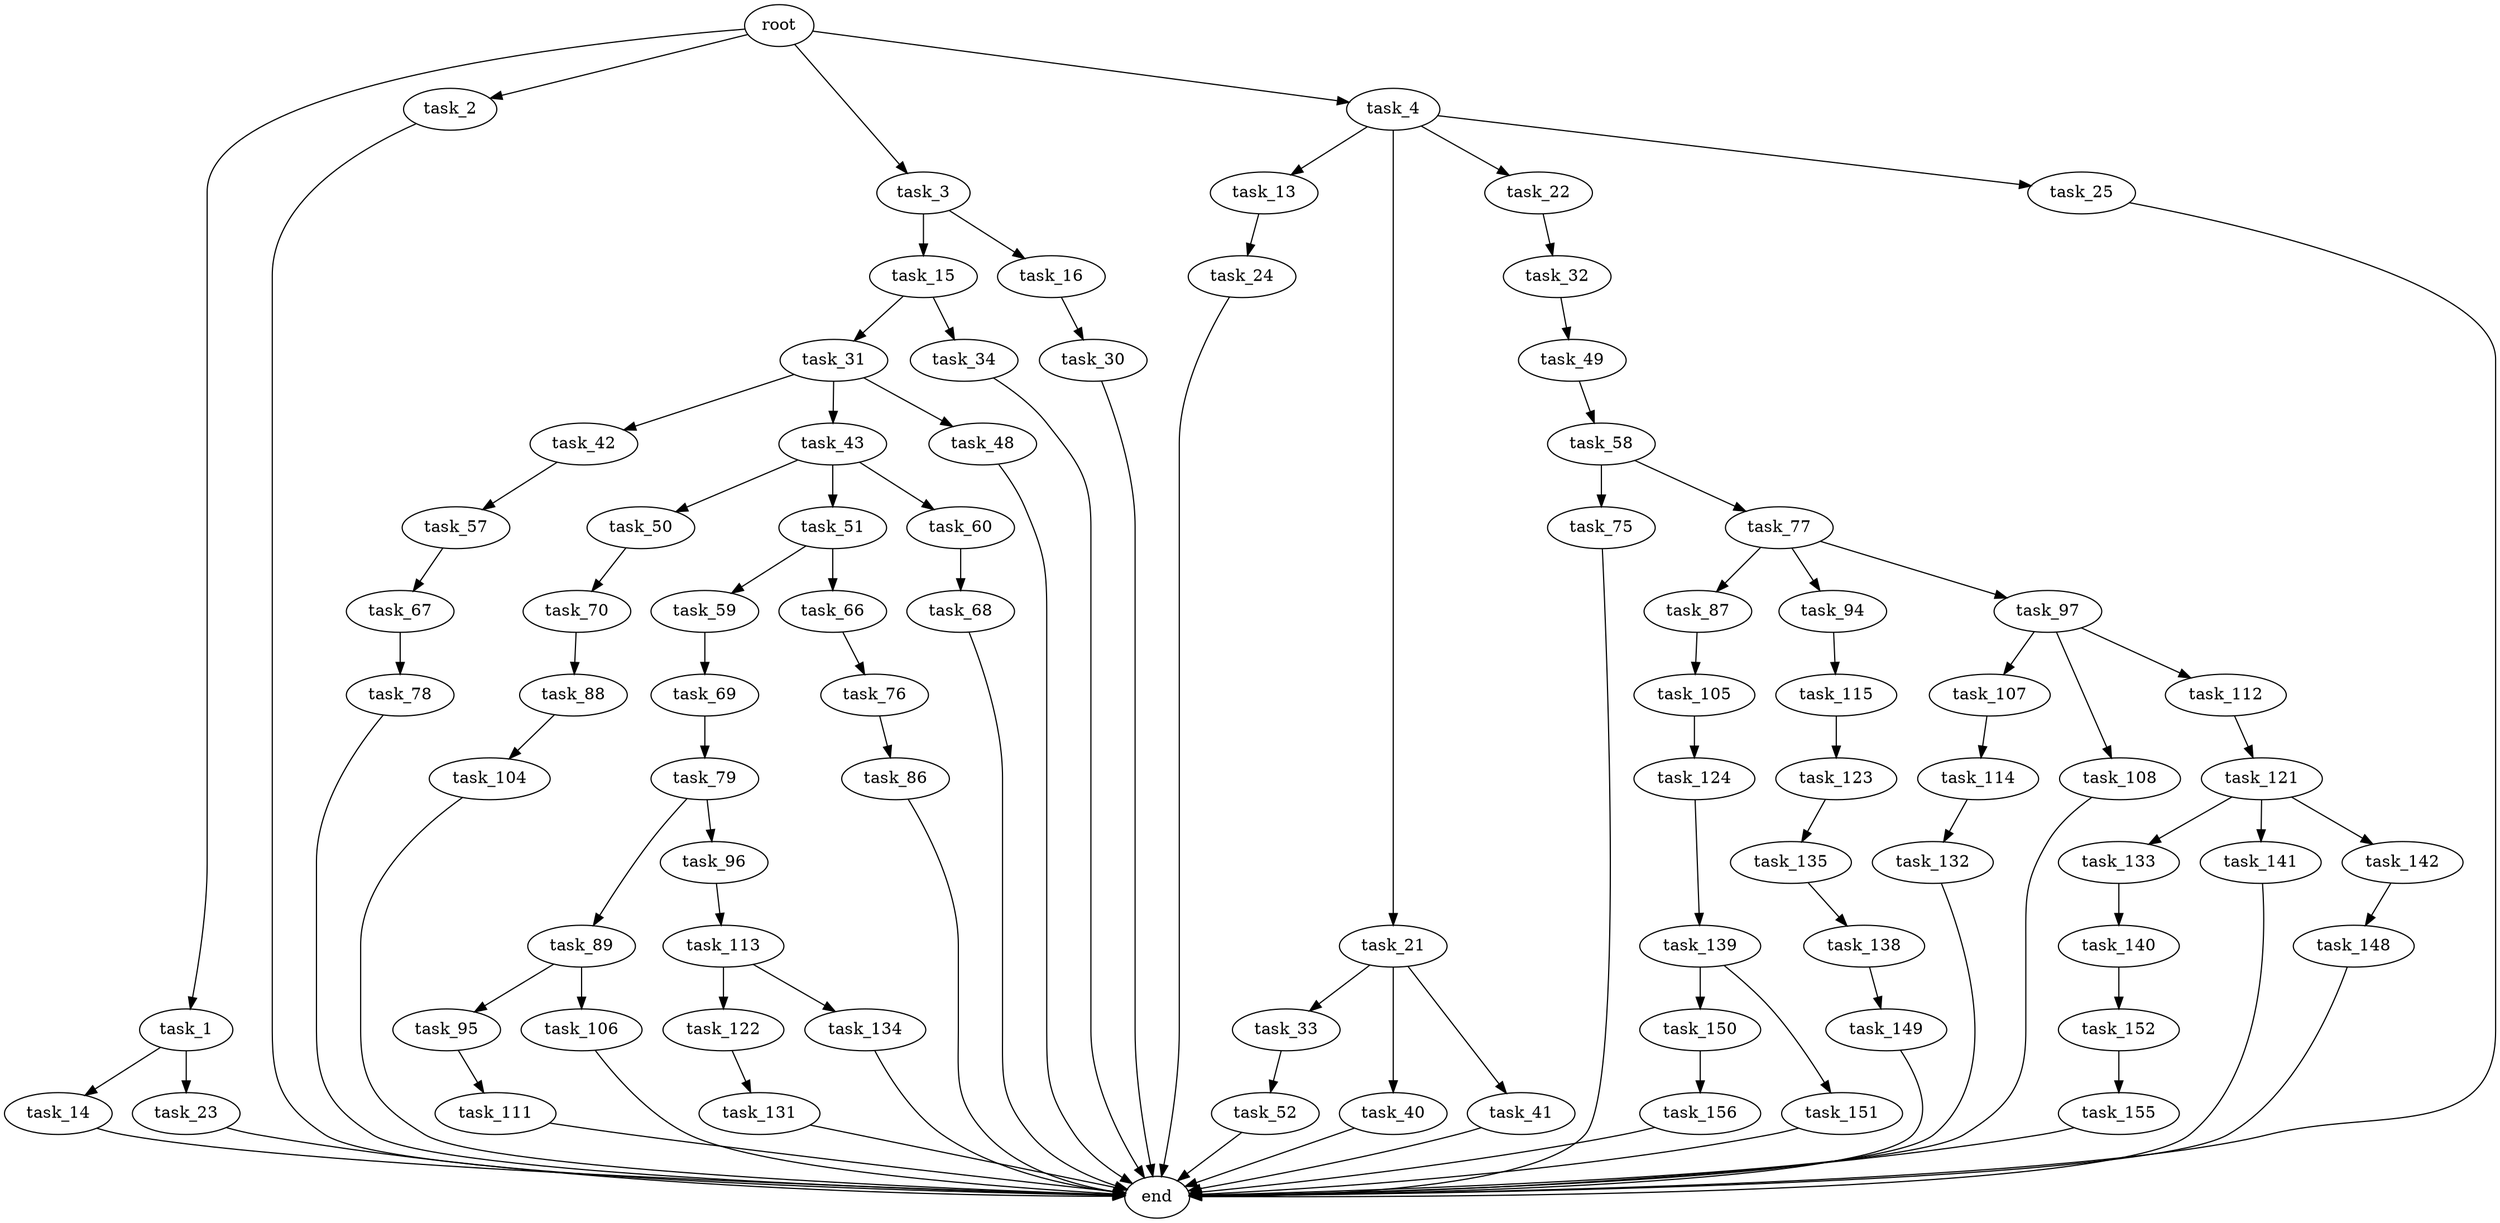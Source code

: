 digraph G {
  root [size="0.000000"];
  task_1 [size="524167489768.000000"];
  task_2 [size="49578813594.000000"];
  task_3 [size="29258722171.000000"];
  task_4 [size="172339006944.000000"];
  task_14 [size="549755813888.000000"];
  task_23 [size="31803382172.000000"];
  end [size="0.000000"];
  task_15 [size="99894662672.000000"];
  task_16 [size="68324447541.000000"];
  task_13 [size="433344819647.000000"];
  task_21 [size="7193822777.000000"];
  task_22 [size="134217728000.000000"];
  task_25 [size="23987827850.000000"];
  task_24 [size="549755813888.000000"];
  task_31 [size="231928233984.000000"];
  task_34 [size="16186916939.000000"];
  task_30 [size="134217728000.000000"];
  task_33 [size="3420881514.000000"];
  task_40 [size="28991029248.000000"];
  task_41 [size="17911665989.000000"];
  task_32 [size="422101705031.000000"];
  task_42 [size="464015139328.000000"];
  task_43 [size="110718522120.000000"];
  task_48 [size="513710997904.000000"];
  task_49 [size="413611017223.000000"];
  task_52 [size="1262698092.000000"];
  task_57 [size="34221015686.000000"];
  task_50 [size="1103562440377.000000"];
  task_51 [size="1073741824000.000000"];
  task_60 [size="3945151402.000000"];
  task_58 [size="112843191292.000000"];
  task_70 [size="72680206503.000000"];
  task_59 [size="438215807.000000"];
  task_66 [size="134217728000.000000"];
  task_67 [size="188520264687.000000"];
  task_75 [size="782757789696.000000"];
  task_77 [size="19540568630.000000"];
  task_69 [size="779901978687.000000"];
  task_68 [size="368293445632.000000"];
  task_76 [size="59400453538.000000"];
  task_78 [size="958871751640.000000"];
  task_79 [size="549755813888.000000"];
  task_88 [size="782757789696.000000"];
  task_86 [size="924730178156.000000"];
  task_87 [size="68719476736.000000"];
  task_94 [size="368293445632.000000"];
  task_97 [size="12498183548.000000"];
  task_89 [size="5659683090.000000"];
  task_96 [size="134217728000.000000"];
  task_105 [size="435497499988.000000"];
  task_104 [size="126979804800.000000"];
  task_95 [size="98108317765.000000"];
  task_106 [size="876593215.000000"];
  task_115 [size="24010013724.000000"];
  task_111 [size="8229358882.000000"];
  task_113 [size="1931443272.000000"];
  task_107 [size="137282800980.000000"];
  task_108 [size="1073741824000.000000"];
  task_112 [size="368293445632.000000"];
  task_124 [size="3048051764.000000"];
  task_114 [size="18463016982.000000"];
  task_121 [size="40983696583.000000"];
  task_122 [size="479687590704.000000"];
  task_134 [size="39357980491.000000"];
  task_132 [size="368293445632.000000"];
  task_123 [size="1321633135309.000000"];
  task_133 [size="1418943171317.000000"];
  task_141 [size="27158810992.000000"];
  task_142 [size="370085885743.000000"];
  task_131 [size="103463664972.000000"];
  task_135 [size="134217728000.000000"];
  task_139 [size="12352136808.000000"];
  task_140 [size="8589934592.000000"];
  task_138 [size="404362131124.000000"];
  task_149 [size="23732718741.000000"];
  task_150 [size="620219098148.000000"];
  task_151 [size="4938657648.000000"];
  task_152 [size="134217728000.000000"];
  task_148 [size="5723881532.000000"];
  task_156 [size="3543582522.000000"];
  task_155 [size="28991029248.000000"];

  root -> task_1 [size="1.000000"];
  root -> task_2 [size="1.000000"];
  root -> task_3 [size="1.000000"];
  root -> task_4 [size="1.000000"];
  task_1 -> task_14 [size="536870912.000000"];
  task_1 -> task_23 [size="536870912.000000"];
  task_2 -> end [size="1.000000"];
  task_3 -> task_15 [size="33554432.000000"];
  task_3 -> task_16 [size="33554432.000000"];
  task_4 -> task_13 [size="536870912.000000"];
  task_4 -> task_21 [size="536870912.000000"];
  task_4 -> task_22 [size="536870912.000000"];
  task_4 -> task_25 [size="536870912.000000"];
  task_14 -> end [size="1.000000"];
  task_23 -> end [size="1.000000"];
  task_15 -> task_31 [size="209715200.000000"];
  task_15 -> task_34 [size="209715200.000000"];
  task_16 -> task_30 [size="75497472.000000"];
  task_13 -> task_24 [size="301989888.000000"];
  task_21 -> task_33 [size="134217728.000000"];
  task_21 -> task_40 [size="134217728.000000"];
  task_21 -> task_41 [size="134217728.000000"];
  task_22 -> task_32 [size="209715200.000000"];
  task_25 -> end [size="1.000000"];
  task_24 -> end [size="1.000000"];
  task_31 -> task_42 [size="301989888.000000"];
  task_31 -> task_43 [size="301989888.000000"];
  task_31 -> task_48 [size="301989888.000000"];
  task_34 -> end [size="1.000000"];
  task_30 -> end [size="1.000000"];
  task_33 -> task_52 [size="134217728.000000"];
  task_40 -> end [size="1.000000"];
  task_41 -> end [size="1.000000"];
  task_32 -> task_49 [size="301989888.000000"];
  task_42 -> task_57 [size="536870912.000000"];
  task_43 -> task_50 [size="134217728.000000"];
  task_43 -> task_51 [size="134217728.000000"];
  task_43 -> task_60 [size="134217728.000000"];
  task_48 -> end [size="1.000000"];
  task_49 -> task_58 [size="411041792.000000"];
  task_52 -> end [size="1.000000"];
  task_57 -> task_67 [size="536870912.000000"];
  task_50 -> task_70 [size="838860800.000000"];
  task_51 -> task_59 [size="838860800.000000"];
  task_51 -> task_66 [size="838860800.000000"];
  task_60 -> task_68 [size="75497472.000000"];
  task_58 -> task_75 [size="536870912.000000"];
  task_58 -> task_77 [size="536870912.000000"];
  task_70 -> task_88 [size="301989888.000000"];
  task_59 -> task_69 [size="33554432.000000"];
  task_66 -> task_76 [size="209715200.000000"];
  task_67 -> task_78 [size="411041792.000000"];
  task_75 -> end [size="1.000000"];
  task_77 -> task_87 [size="33554432.000000"];
  task_77 -> task_94 [size="33554432.000000"];
  task_77 -> task_97 [size="33554432.000000"];
  task_69 -> task_79 [size="679477248.000000"];
  task_68 -> end [size="1.000000"];
  task_76 -> task_86 [size="209715200.000000"];
  task_78 -> end [size="1.000000"];
  task_79 -> task_89 [size="536870912.000000"];
  task_79 -> task_96 [size="536870912.000000"];
  task_88 -> task_104 [size="679477248.000000"];
  task_86 -> end [size="1.000000"];
  task_87 -> task_105 [size="134217728.000000"];
  task_94 -> task_115 [size="411041792.000000"];
  task_97 -> task_107 [size="536870912.000000"];
  task_97 -> task_108 [size="536870912.000000"];
  task_97 -> task_112 [size="536870912.000000"];
  task_89 -> task_95 [size="209715200.000000"];
  task_89 -> task_106 [size="209715200.000000"];
  task_96 -> task_113 [size="209715200.000000"];
  task_105 -> task_124 [size="301989888.000000"];
  task_104 -> end [size="1.000000"];
  task_95 -> task_111 [size="75497472.000000"];
  task_106 -> end [size="1.000000"];
  task_115 -> task_123 [size="536870912.000000"];
  task_111 -> end [size="1.000000"];
  task_113 -> task_122 [size="33554432.000000"];
  task_113 -> task_134 [size="33554432.000000"];
  task_107 -> task_114 [size="134217728.000000"];
  task_108 -> end [size="1.000000"];
  task_112 -> task_121 [size="411041792.000000"];
  task_124 -> task_139 [size="301989888.000000"];
  task_114 -> task_132 [size="33554432.000000"];
  task_121 -> task_133 [size="679477248.000000"];
  task_121 -> task_141 [size="679477248.000000"];
  task_121 -> task_142 [size="679477248.000000"];
  task_122 -> task_131 [size="411041792.000000"];
  task_134 -> end [size="1.000000"];
  task_132 -> end [size="1.000000"];
  task_123 -> task_135 [size="838860800.000000"];
  task_133 -> task_140 [size="838860800.000000"];
  task_141 -> end [size="1.000000"];
  task_142 -> task_148 [size="411041792.000000"];
  task_131 -> end [size="1.000000"];
  task_135 -> task_138 [size="209715200.000000"];
  task_139 -> task_150 [size="411041792.000000"];
  task_139 -> task_151 [size="411041792.000000"];
  task_140 -> task_152 [size="33554432.000000"];
  task_138 -> task_149 [size="301989888.000000"];
  task_149 -> end [size="1.000000"];
  task_150 -> task_156 [size="536870912.000000"];
  task_151 -> end [size="1.000000"];
  task_152 -> task_155 [size="209715200.000000"];
  task_148 -> end [size="1.000000"];
  task_156 -> end [size="1.000000"];
  task_155 -> end [size="1.000000"];
}
